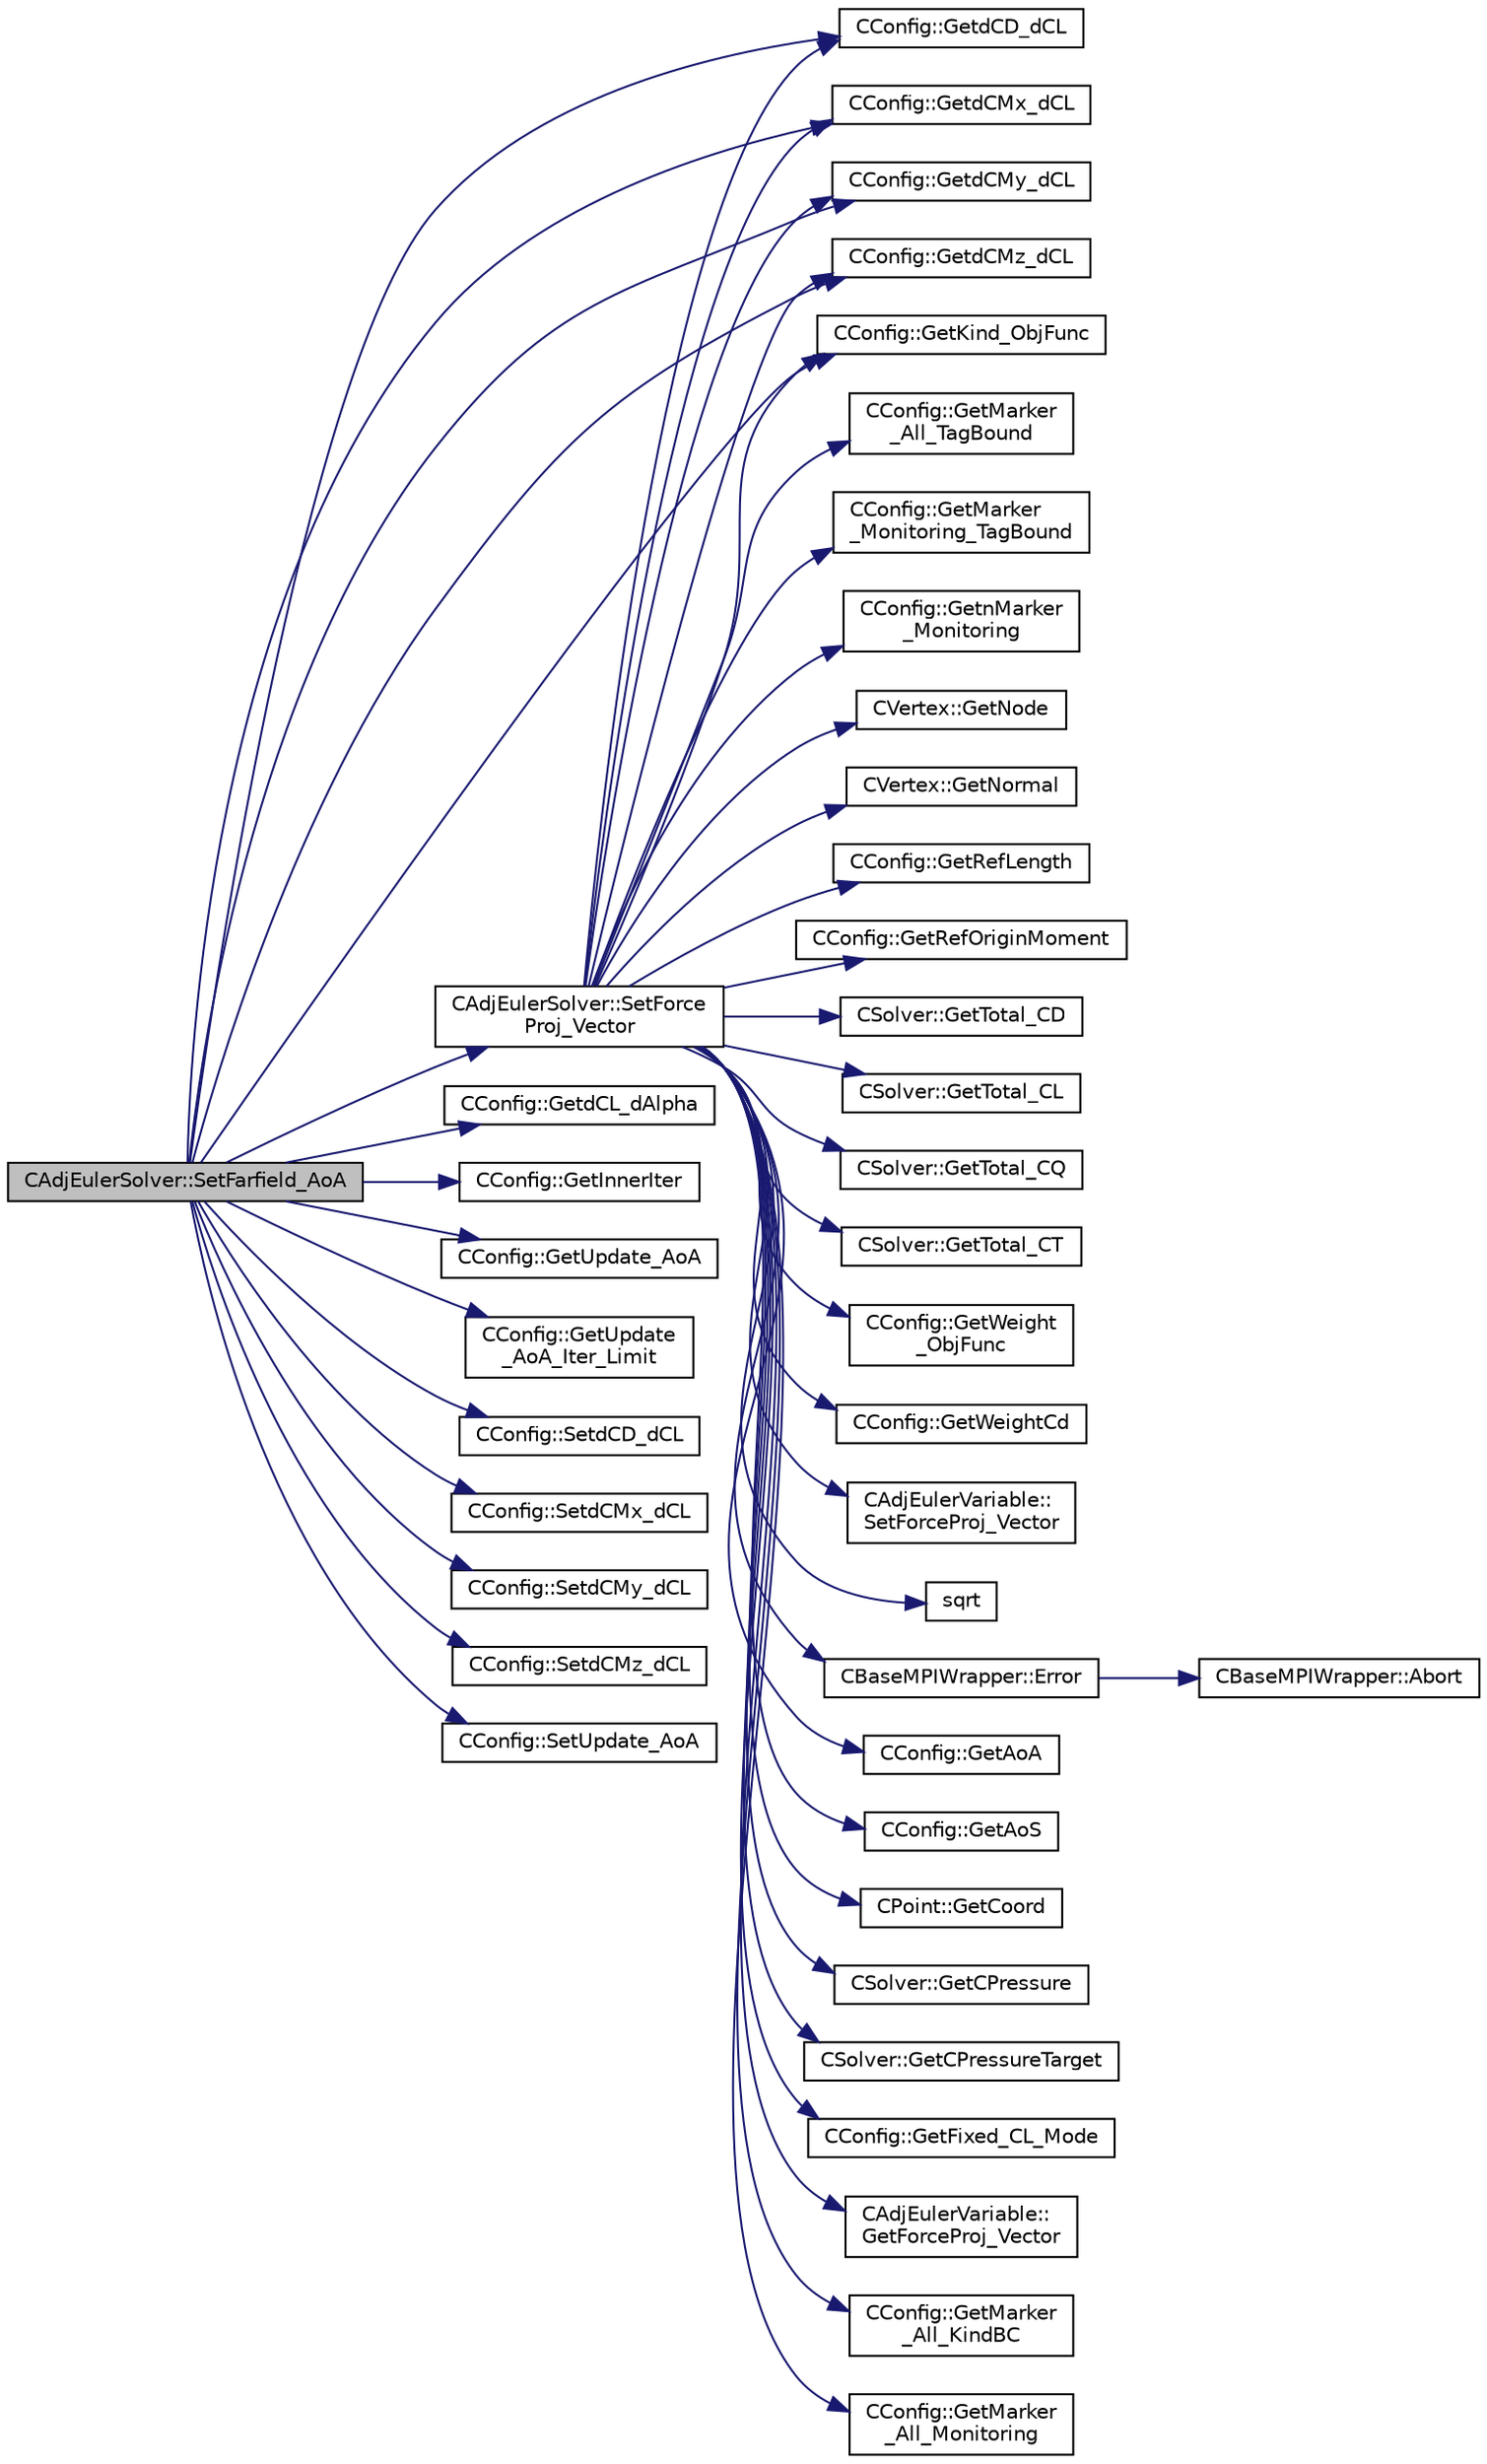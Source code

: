 digraph "CAdjEulerSolver::SetFarfield_AoA"
{
 // LATEX_PDF_SIZE
  edge [fontname="Helvetica",fontsize="10",labelfontname="Helvetica",labelfontsize="10"];
  node [fontname="Helvetica",fontsize="10",shape=record];
  rankdir="LR";
  Node1 [label="CAdjEulerSolver::SetFarfield_AoA",height=0.2,width=0.4,color="black", fillcolor="grey75", style="filled", fontcolor="black",tooltip="Update the AoA and freestream velocity at the farfield."];
  Node1 -> Node2 [color="midnightblue",fontsize="10",style="solid",fontname="Helvetica"];
  Node2 [label="CConfig::GetdCD_dCL",height=0.2,width=0.4,color="black", fillcolor="white", style="filled",URL="$classCConfig.html#a37e977df54c5914bd175af1f90e6c6bc",tooltip="Value of the weight of the CD, CL, CM optimization."];
  Node1 -> Node3 [color="midnightblue",fontsize="10",style="solid",fontname="Helvetica"];
  Node3 [label="CConfig::GetdCL_dAlpha",height=0.2,width=0.4,color="black", fillcolor="white", style="filled",URL="$classCConfig.html#a9c2647c821e1b4c62af4676aab80fdcb",tooltip="Get the value for the lift curve slope for fixed CL mode."];
  Node1 -> Node4 [color="midnightblue",fontsize="10",style="solid",fontname="Helvetica"];
  Node4 [label="CConfig::GetdCMx_dCL",height=0.2,width=0.4,color="black", fillcolor="white", style="filled",URL="$classCConfig.html#a169c941d6a2a4d5d83b468745a63314e",tooltip="Value of the weight of the CD, CL, CM optimization."];
  Node1 -> Node5 [color="midnightblue",fontsize="10",style="solid",fontname="Helvetica"];
  Node5 [label="CConfig::GetdCMy_dCL",height=0.2,width=0.4,color="black", fillcolor="white", style="filled",URL="$classCConfig.html#af7b2a1f4879fb4ebe121b32c9f7031c8",tooltip="Value of the weight of the CD, CL, CM optimization."];
  Node1 -> Node6 [color="midnightblue",fontsize="10",style="solid",fontname="Helvetica"];
  Node6 [label="CConfig::GetdCMz_dCL",height=0.2,width=0.4,color="black", fillcolor="white", style="filled",URL="$classCConfig.html#a938257413551afbcfcded497e4bfb387",tooltip="Value of the weight of the CD, CL, CM optimization."];
  Node1 -> Node7 [color="midnightblue",fontsize="10",style="solid",fontname="Helvetica"];
  Node7 [label="CConfig::GetInnerIter",height=0.2,width=0.4,color="black", fillcolor="white", style="filled",URL="$classCConfig.html#a079a90396222697f01e0c365285c915d",tooltip="Get the current FSI iteration number."];
  Node1 -> Node8 [color="midnightblue",fontsize="10",style="solid",fontname="Helvetica"];
  Node8 [label="CConfig::GetKind_ObjFunc",height=0.2,width=0.4,color="black", fillcolor="white", style="filled",URL="$classCConfig.html#a99e6285b421215b1995965cd534976ae",tooltip="Get the kind of objective function. There are several options: Drag coefficient, Lift coefficient,..."];
  Node1 -> Node9 [color="midnightblue",fontsize="10",style="solid",fontname="Helvetica"];
  Node9 [label="CConfig::GetUpdate_AoA",height=0.2,width=0.4,color="black", fillcolor="white", style="filled",URL="$classCConfig.html#ae5b4a00852cbfa85361586d825855abb",tooltip="Get information about whether to update the AoA for fixed lift mode."];
  Node1 -> Node10 [color="midnightblue",fontsize="10",style="solid",fontname="Helvetica"];
  Node10 [label="CConfig::GetUpdate\l_AoA_Iter_Limit",height=0.2,width=0.4,color="black", fillcolor="white", style="filled",URL="$classCConfig.html#a29c3e54d1edfa6ec5ac2840fa2b4b1a8",tooltip="Get the maximum number of iterations between AoA updates for fixed C_L mode."];
  Node1 -> Node11 [color="midnightblue",fontsize="10",style="solid",fontname="Helvetica"];
  Node11 [label="CConfig::SetdCD_dCL",height=0.2,width=0.4,color="black", fillcolor="white", style="filled",URL="$classCConfig.html#ae2a0ddd50ec6acbd74f76c7f9f167c66",tooltip="Value of the weight of the CD, CL, CM optimization."];
  Node1 -> Node12 [color="midnightblue",fontsize="10",style="solid",fontname="Helvetica"];
  Node12 [label="CConfig::SetdCMx_dCL",height=0.2,width=0.4,color="black", fillcolor="white", style="filled",URL="$classCConfig.html#afd39f185663752b3a48f73ff05ce89e2",tooltip="Value of the weight of the CD, CL, CM optimization."];
  Node1 -> Node13 [color="midnightblue",fontsize="10",style="solid",fontname="Helvetica"];
  Node13 [label="CConfig::SetdCMy_dCL",height=0.2,width=0.4,color="black", fillcolor="white", style="filled",URL="$classCConfig.html#ad7f68b41f4633cff714b1b983d90d8ea",tooltip="Value of the weight of the CD, CL, CM optimization."];
  Node1 -> Node14 [color="midnightblue",fontsize="10",style="solid",fontname="Helvetica"];
  Node14 [label="CConfig::SetdCMz_dCL",height=0.2,width=0.4,color="black", fillcolor="white", style="filled",URL="$classCConfig.html#a8dd670373454018b59e99a11804d4477",tooltip="Value of the weight of the CD, CL, CM optimization."];
  Node1 -> Node15 [color="midnightblue",fontsize="10",style="solid",fontname="Helvetica"];
  Node15 [label="CAdjEulerSolver::SetForce\lProj_Vector",height=0.2,width=0.4,color="black", fillcolor="white", style="filled",URL="$classCAdjEulerSolver.html#ac2e134ff46b436a33eba9141c89e7e77",tooltip="Created the force projection vector for adjoint boundary conditions."];
  Node15 -> Node16 [color="midnightblue",fontsize="10",style="solid",fontname="Helvetica"];
  Node16 [label="CBaseMPIWrapper::Error",height=0.2,width=0.4,color="black", fillcolor="white", style="filled",URL="$classCBaseMPIWrapper.html#a04457c47629bda56704e6a8804833eeb",tooltip=" "];
  Node16 -> Node17 [color="midnightblue",fontsize="10",style="solid",fontname="Helvetica"];
  Node17 [label="CBaseMPIWrapper::Abort",height=0.2,width=0.4,color="black", fillcolor="white", style="filled",URL="$classCBaseMPIWrapper.html#af7297d861dca86b45cf561b6ab642e8f",tooltip=" "];
  Node15 -> Node18 [color="midnightblue",fontsize="10",style="solid",fontname="Helvetica"];
  Node18 [label="CConfig::GetAoA",height=0.2,width=0.4,color="black", fillcolor="white", style="filled",URL="$classCConfig.html#aa824c1a1b3c7cd05b7be414a76e0b250",tooltip="Get the angle of attack of the body. This is the angle between a reference line on a lifting body (of..."];
  Node15 -> Node19 [color="midnightblue",fontsize="10",style="solid",fontname="Helvetica"];
  Node19 [label="CConfig::GetAoS",height=0.2,width=0.4,color="black", fillcolor="white", style="filled",URL="$classCConfig.html#a25bfd5255f84135494ca2c368a848f98",tooltip="Get the angle of sideslip of the body. It relates to the rotation of the aircraft centerline from the..."];
  Node15 -> Node20 [color="midnightblue",fontsize="10",style="solid",fontname="Helvetica"];
  Node20 [label="CPoint::GetCoord",height=0.2,width=0.4,color="black", fillcolor="white", style="filled",URL="$classCPoint.html#ab16c29dd03911529cd73bf467c313179",tooltip="Get the coordinates dor the control volume."];
  Node15 -> Node21 [color="midnightblue",fontsize="10",style="solid",fontname="Helvetica"];
  Node21 [label="CSolver::GetCPressure",height=0.2,width=0.4,color="black", fillcolor="white", style="filled",URL="$classCSolver.html#a9a2a4988173741204da7e3346c31fefc",tooltip="A virtual member."];
  Node15 -> Node22 [color="midnightblue",fontsize="10",style="solid",fontname="Helvetica"];
  Node22 [label="CSolver::GetCPressureTarget",height=0.2,width=0.4,color="black", fillcolor="white", style="filled",URL="$classCSolver.html#a12f4fba8541b4798184a829321c983af",tooltip="A virtual member."];
  Node15 -> Node2 [color="midnightblue",fontsize="10",style="solid",fontname="Helvetica"];
  Node15 -> Node4 [color="midnightblue",fontsize="10",style="solid",fontname="Helvetica"];
  Node15 -> Node5 [color="midnightblue",fontsize="10",style="solid",fontname="Helvetica"];
  Node15 -> Node6 [color="midnightblue",fontsize="10",style="solid",fontname="Helvetica"];
  Node15 -> Node23 [color="midnightblue",fontsize="10",style="solid",fontname="Helvetica"];
  Node23 [label="CConfig::GetFixed_CL_Mode",height=0.2,width=0.4,color="black", fillcolor="white", style="filled",URL="$classCConfig.html#ae688e355a74025050498d8c03aee35b2",tooltip="Get information about whether to use fixed CL mode."];
  Node15 -> Node24 [color="midnightblue",fontsize="10",style="solid",fontname="Helvetica"];
  Node24 [label="CAdjEulerVariable::\lGetForceProj_Vector",height=0.2,width=0.4,color="black", fillcolor="white", style="filled",URL="$classCAdjEulerVariable.html#a79bc01240b870051482bdffaabc863f9",tooltip="Get the value of the force projection vector."];
  Node15 -> Node8 [color="midnightblue",fontsize="10",style="solid",fontname="Helvetica"];
  Node15 -> Node25 [color="midnightblue",fontsize="10",style="solid",fontname="Helvetica"];
  Node25 [label="CConfig::GetMarker\l_All_KindBC",height=0.2,width=0.4,color="black", fillcolor="white", style="filled",URL="$classCConfig.html#ae003cd8f406eaaa91849a774c9a20730",tooltip="Get the kind of boundary for each marker."];
  Node15 -> Node26 [color="midnightblue",fontsize="10",style="solid",fontname="Helvetica"];
  Node26 [label="CConfig::GetMarker\l_All_Monitoring",height=0.2,width=0.4,color="black", fillcolor="white", style="filled",URL="$classCConfig.html#a70fa75374f533da62b71207d589d6211",tooltip="Get the monitoring information for a marker val_marker."];
  Node15 -> Node27 [color="midnightblue",fontsize="10",style="solid",fontname="Helvetica"];
  Node27 [label="CConfig::GetMarker\l_All_TagBound",height=0.2,width=0.4,color="black", fillcolor="white", style="filled",URL="$classCConfig.html#ab8c9c1f45950a29355be4ff357049440",tooltip="Get the index of the surface defined in the geometry file."];
  Node15 -> Node28 [color="midnightblue",fontsize="10",style="solid",fontname="Helvetica"];
  Node28 [label="CConfig::GetMarker\l_Monitoring_TagBound",height=0.2,width=0.4,color="black", fillcolor="white", style="filled",URL="$classCConfig.html#a4558fc163c393e628050e7a2273673f1",tooltip="Get the name of the surface defined in the geometry file."];
  Node15 -> Node29 [color="midnightblue",fontsize="10",style="solid",fontname="Helvetica"];
  Node29 [label="CConfig::GetnMarker\l_Monitoring",height=0.2,width=0.4,color="black", fillcolor="white", style="filled",URL="$classCConfig.html#a6e65810e59b8015104b84c4fd5b1d7f9",tooltip="Get the total number of monitoring markers."];
  Node15 -> Node30 [color="midnightblue",fontsize="10",style="solid",fontname="Helvetica"];
  Node30 [label="CVertex::GetNode",height=0.2,width=0.4,color="black", fillcolor="white", style="filled",URL="$classCVertex.html#ad568da06e7191358d3a09a1bee71cdb5",tooltip="Get the node of the vertex."];
  Node15 -> Node31 [color="midnightblue",fontsize="10",style="solid",fontname="Helvetica"];
  Node31 [label="CVertex::GetNormal",height=0.2,width=0.4,color="black", fillcolor="white", style="filled",URL="$classCVertex.html#a57cacfe764770e6c0e54c278cb584f7c",tooltip="Copy the the normal vector of a face."];
  Node15 -> Node32 [color="midnightblue",fontsize="10",style="solid",fontname="Helvetica"];
  Node32 [label="CConfig::GetRefLength",height=0.2,width=0.4,color="black", fillcolor="white", style="filled",URL="$classCConfig.html#afe9547710c70982ff9eee4504e3c4a69",tooltip="Get the reference length for computing moment (the default value is 1)."];
  Node15 -> Node33 [color="midnightblue",fontsize="10",style="solid",fontname="Helvetica"];
  Node33 [label="CConfig::GetRefOriginMoment",height=0.2,width=0.4,color="black", fillcolor="white", style="filled",URL="$classCConfig.html#a67306b97ff437e1b9939c3f8561c6e4a",tooltip="Get reference origin for moment computation."];
  Node15 -> Node34 [color="midnightblue",fontsize="10",style="solid",fontname="Helvetica"];
  Node34 [label="CSolver::GetTotal_CD",height=0.2,width=0.4,color="black", fillcolor="white", style="filled",URL="$classCSolver.html#aff9ee28df7ac7d1dde8f56ece2c9d786",tooltip="A virtual member."];
  Node15 -> Node35 [color="midnightblue",fontsize="10",style="solid",fontname="Helvetica"];
  Node35 [label="CSolver::GetTotal_CL",height=0.2,width=0.4,color="black", fillcolor="white", style="filled",URL="$classCSolver.html#a1f00de80cb6948f3858f34ac0d495487",tooltip="A virtual member."];
  Node15 -> Node36 [color="midnightblue",fontsize="10",style="solid",fontname="Helvetica"];
  Node36 [label="CSolver::GetTotal_CQ",height=0.2,width=0.4,color="black", fillcolor="white", style="filled",URL="$classCSolver.html#ae6b01d4e24b8b81e469654d75907b67b",tooltip="A virtual member."];
  Node15 -> Node37 [color="midnightblue",fontsize="10",style="solid",fontname="Helvetica"];
  Node37 [label="CSolver::GetTotal_CT",height=0.2,width=0.4,color="black", fillcolor="white", style="filled",URL="$classCSolver.html#a285a34e0e056f7c0a77ffeca7da42f12",tooltip="A virtual member."];
  Node15 -> Node38 [color="midnightblue",fontsize="10",style="solid",fontname="Helvetica"];
  Node38 [label="CConfig::GetWeight\l_ObjFunc",height=0.2,width=0.4,color="black", fillcolor="white", style="filled",URL="$classCConfig.html#a614c55e8d7945a11d92d7b51851291c2",tooltip="Get the weight of objective function. There are several options: Drag coefficient,..."];
  Node15 -> Node39 [color="midnightblue",fontsize="10",style="solid",fontname="Helvetica"];
  Node39 [label="CConfig::GetWeightCd",height=0.2,width=0.4,color="black", fillcolor="white", style="filled",URL="$classCConfig.html#ac390fbae55da892145bd59f0ab740f0f",tooltip="Value of the weight of the drag coefficient in the Sonic Boom optimization."];
  Node15 -> Node40 [color="midnightblue",fontsize="10",style="solid",fontname="Helvetica"];
  Node40 [label="CAdjEulerVariable::\lSetForceProj_Vector",height=0.2,width=0.4,color="black", fillcolor="white", style="filled",URL="$classCAdjEulerVariable.html#a9374091eaaa439608830e16a9891fc1a",tooltip="Set the value of the force projection vector."];
  Node15 -> Node41 [color="midnightblue",fontsize="10",style="solid",fontname="Helvetica"];
  Node41 [label="sqrt",height=0.2,width=0.4,color="black", fillcolor="white", style="filled",URL="$group__SIMD.html#ga54a1925ab40fb4249ea255072520de35",tooltip=" "];
  Node1 -> Node42 [color="midnightblue",fontsize="10",style="solid",fontname="Helvetica"];
  Node42 [label="CConfig::SetUpdate_AoA",height=0.2,width=0.4,color="black", fillcolor="white", style="filled",URL="$classCConfig.html#ad21c886562ffe9c0abaf9c38b8946c6e",tooltip="Set the value of the boolean for updating AoA in fixed lift mode."];
}
